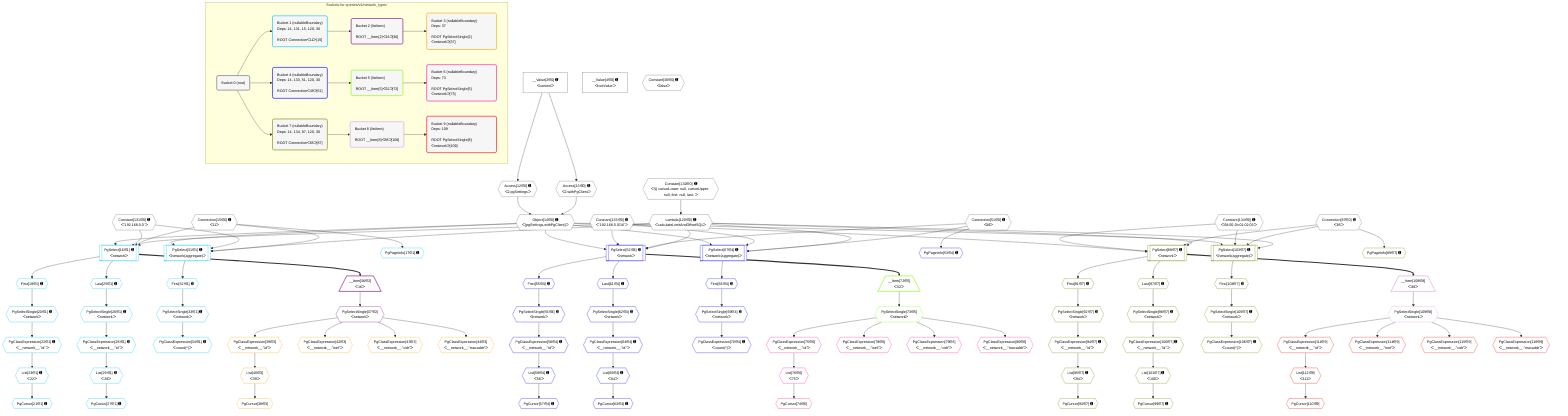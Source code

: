 %%{init: {'themeVariables': { 'fontSize': '12px'}}}%%
graph TD
    classDef path fill:#eee,stroke:#000,color:#000
    classDef plan fill:#fff,stroke-width:1px,color:#000
    classDef itemplan fill:#fff,stroke-width:2px,color:#000
    classDef unbatchedplan fill:#dff,stroke-width:1px,color:#000
    classDef sideeffectplan fill:#fcc,stroke-width:2px,color:#000
    classDef bucket fill:#f6f6f6,color:#000,stroke-width:2px,text-align:left


    %% plan dependencies
    Object14{{"Object[14∈0] ➊<br />ᐸ{pgSettings,withPgClient}ᐳ"}}:::plan
    Access12{{"Access[12∈0] ➊<br />ᐸ2.pgSettingsᐳ"}}:::plan
    Access13{{"Access[13∈0] ➊<br />ᐸ2.withPgClientᐳ"}}:::plan
    Access12 & Access13 --> Object14
    __Value2["__Value[2∈0] ➊<br />ᐸcontextᐳ"]:::plan
    __Value2 --> Access12
    __Value2 --> Access13
    Lambda120{{"Lambda[120∈0] ➊<br />ᐸcalculateLimitAndOffsetSQLᐳ"}}:::plan
    Constant132{{"Constant[132∈0] ➊<br />ᐸ§{ cursorLower: null, cursorUpper: null, first: null, last: ᐳ"}}:::plan
    Constant132 --> Lambda120
    __Value4["__Value[4∈0] ➊<br />ᐸrootValueᐳ"]:::plan
    Connection15{{"Connection[15∈0] ➊<br />ᐸ11ᐳ"}}:::plan
    Constant30{{"Constant[30∈0] ➊<br />ᐸfalseᐳ"}}:::plan
    Connection51{{"Connection[51∈0] ➊<br />ᐸ49ᐳ"}}:::plan
    Connection87{{"Connection[87∈0] ➊<br />ᐸ85ᐳ"}}:::plan
    Constant131{{"Constant[131∈0] ➊<br />ᐸ'192.168.0.0'ᐳ"}}:::plan
    Constant133{{"Constant[133∈0] ➊<br />ᐸ'192.168.0.0/16'ᐳ"}}:::plan
    Constant134{{"Constant[134∈0] ➊<br />ᐸ'08:00:2b:01:02:03'ᐳ"}}:::plan
    PgSelect16[["PgSelect[16∈1] ➊<br />ᐸnetworkᐳ"]]:::plan
    Object14 & Constant131 & Connection15 & Lambda120 --> PgSelect16
    PgSelect31[["PgSelect[31∈1] ➊<br />ᐸnetwork(aggregate)ᐳ"]]:::plan
    Object14 & Constant131 & Connection15 & Lambda120 --> PgSelect31
    PgPageInfo17{{"PgPageInfo[17∈1] ➊"}}:::plan
    Connection15 --> PgPageInfo17
    First19{{"First[19∈1] ➊"}}:::plan
    PgSelect16 --> First19
    PgSelectSingle20{{"PgSelectSingle[20∈1] ➊<br />ᐸnetworkᐳ"}}:::plan
    First19 --> PgSelectSingle20
    PgCursor21{{"PgCursor[21∈1] ➊"}}:::plan
    List23{{"List[23∈1] ➊<br />ᐸ22ᐳ"}}:::plan
    List23 --> PgCursor21
    PgClassExpression22{{"PgClassExpression[22∈1] ➊<br />ᐸ__network__.”id”ᐳ"}}:::plan
    PgSelectSingle20 --> PgClassExpression22
    PgClassExpression22 --> List23
    Last25{{"Last[25∈1] ➊"}}:::plan
    PgSelect16 --> Last25
    PgSelectSingle26{{"PgSelectSingle[26∈1] ➊<br />ᐸnetworkᐳ"}}:::plan
    Last25 --> PgSelectSingle26
    PgCursor27{{"PgCursor[27∈1] ➊"}}:::plan
    List29{{"List[29∈1] ➊<br />ᐸ28ᐳ"}}:::plan
    List29 --> PgCursor27
    PgClassExpression28{{"PgClassExpression[28∈1] ➊<br />ᐸ__network__.”id”ᐳ"}}:::plan
    PgSelectSingle26 --> PgClassExpression28
    PgClassExpression28 --> List29
    First32{{"First[32∈1] ➊"}}:::plan
    PgSelect31 --> First32
    PgSelectSingle33{{"PgSelectSingle[33∈1] ➊<br />ᐸnetworkᐳ"}}:::plan
    First32 --> PgSelectSingle33
    PgClassExpression34{{"PgClassExpression[34∈1] ➊<br />ᐸcount(*)ᐳ"}}:::plan
    PgSelectSingle33 --> PgClassExpression34
    __Item36[/"__Item[36∈2]<br />ᐸ16ᐳ"\]:::itemplan
    PgSelect16 ==> __Item36
    PgSelectSingle37{{"PgSelectSingle[37∈2]<br />ᐸnetworkᐳ"}}:::plan
    __Item36 --> PgSelectSingle37
    PgCursor38{{"PgCursor[38∈3]"}}:::plan
    List40{{"List[40∈3]<br />ᐸ39ᐳ"}}:::plan
    List40 --> PgCursor38
    PgClassExpression39{{"PgClassExpression[39∈3]<br />ᐸ__network__.”id”ᐳ"}}:::plan
    PgSelectSingle37 --> PgClassExpression39
    PgClassExpression39 --> List40
    PgClassExpression42{{"PgClassExpression[42∈3]<br />ᐸ__network__.”inet”ᐳ"}}:::plan
    PgSelectSingle37 --> PgClassExpression42
    PgClassExpression43{{"PgClassExpression[43∈3]<br />ᐸ__network__.”cidr”ᐳ"}}:::plan
    PgSelectSingle37 --> PgClassExpression43
    PgClassExpression44{{"PgClassExpression[44∈3]<br />ᐸ__network__.”macaddr”ᐳ"}}:::plan
    PgSelectSingle37 --> PgClassExpression44
    PgSelect52[["PgSelect[52∈4] ➊<br />ᐸnetworkᐳ"]]:::plan
    Object14 & Constant133 & Connection51 & Lambda120 --> PgSelect52
    PgSelect67[["PgSelect[67∈4] ➊<br />ᐸnetwork(aggregate)ᐳ"]]:::plan
    Object14 & Constant133 & Connection51 & Lambda120 --> PgSelect67
    PgPageInfo53{{"PgPageInfo[53∈4] ➊"}}:::plan
    Connection51 --> PgPageInfo53
    First55{{"First[55∈4] ➊"}}:::plan
    PgSelect52 --> First55
    PgSelectSingle56{{"PgSelectSingle[56∈4] ➊<br />ᐸnetworkᐳ"}}:::plan
    First55 --> PgSelectSingle56
    PgCursor57{{"PgCursor[57∈4] ➊"}}:::plan
    List59{{"List[59∈4] ➊<br />ᐸ58ᐳ"}}:::plan
    List59 --> PgCursor57
    PgClassExpression58{{"PgClassExpression[58∈4] ➊<br />ᐸ__network__.”id”ᐳ"}}:::plan
    PgSelectSingle56 --> PgClassExpression58
    PgClassExpression58 --> List59
    Last61{{"Last[61∈4] ➊"}}:::plan
    PgSelect52 --> Last61
    PgSelectSingle62{{"PgSelectSingle[62∈4] ➊<br />ᐸnetworkᐳ"}}:::plan
    Last61 --> PgSelectSingle62
    PgCursor63{{"PgCursor[63∈4] ➊"}}:::plan
    List65{{"List[65∈4] ➊<br />ᐸ64ᐳ"}}:::plan
    List65 --> PgCursor63
    PgClassExpression64{{"PgClassExpression[64∈4] ➊<br />ᐸ__network__.”id”ᐳ"}}:::plan
    PgSelectSingle62 --> PgClassExpression64
    PgClassExpression64 --> List65
    First68{{"First[68∈4] ➊"}}:::plan
    PgSelect67 --> First68
    PgSelectSingle69{{"PgSelectSingle[69∈4] ➊<br />ᐸnetworkᐳ"}}:::plan
    First68 --> PgSelectSingle69
    PgClassExpression70{{"PgClassExpression[70∈4] ➊<br />ᐸcount(*)ᐳ"}}:::plan
    PgSelectSingle69 --> PgClassExpression70
    __Item72[/"__Item[72∈5]<br />ᐸ52ᐳ"\]:::itemplan
    PgSelect52 ==> __Item72
    PgSelectSingle73{{"PgSelectSingle[73∈5]<br />ᐸnetworkᐳ"}}:::plan
    __Item72 --> PgSelectSingle73
    PgCursor74{{"PgCursor[74∈6]"}}:::plan
    List76{{"List[76∈6]<br />ᐸ75ᐳ"}}:::plan
    List76 --> PgCursor74
    PgClassExpression75{{"PgClassExpression[75∈6]<br />ᐸ__network__.”id”ᐳ"}}:::plan
    PgSelectSingle73 --> PgClassExpression75
    PgClassExpression75 --> List76
    PgClassExpression78{{"PgClassExpression[78∈6]<br />ᐸ__network__.”inet”ᐳ"}}:::plan
    PgSelectSingle73 --> PgClassExpression78
    PgClassExpression79{{"PgClassExpression[79∈6]<br />ᐸ__network__.”cidr”ᐳ"}}:::plan
    PgSelectSingle73 --> PgClassExpression79
    PgClassExpression80{{"PgClassExpression[80∈6]<br />ᐸ__network__.”macaddr”ᐳ"}}:::plan
    PgSelectSingle73 --> PgClassExpression80
    PgSelect88[["PgSelect[88∈7] ➊<br />ᐸnetworkᐳ"]]:::plan
    Object14 & Constant134 & Connection87 & Lambda120 --> PgSelect88
    PgSelect103[["PgSelect[103∈7] ➊<br />ᐸnetwork(aggregate)ᐳ"]]:::plan
    Object14 & Constant134 & Connection87 & Lambda120 --> PgSelect103
    PgPageInfo89{{"PgPageInfo[89∈7] ➊"}}:::plan
    Connection87 --> PgPageInfo89
    First91{{"First[91∈7] ➊"}}:::plan
    PgSelect88 --> First91
    PgSelectSingle92{{"PgSelectSingle[92∈7] ➊<br />ᐸnetworkᐳ"}}:::plan
    First91 --> PgSelectSingle92
    PgCursor93{{"PgCursor[93∈7] ➊"}}:::plan
    List95{{"List[95∈7] ➊<br />ᐸ94ᐳ"}}:::plan
    List95 --> PgCursor93
    PgClassExpression94{{"PgClassExpression[94∈7] ➊<br />ᐸ__network__.”id”ᐳ"}}:::plan
    PgSelectSingle92 --> PgClassExpression94
    PgClassExpression94 --> List95
    Last97{{"Last[97∈7] ➊"}}:::plan
    PgSelect88 --> Last97
    PgSelectSingle98{{"PgSelectSingle[98∈7] ➊<br />ᐸnetworkᐳ"}}:::plan
    Last97 --> PgSelectSingle98
    PgCursor99{{"PgCursor[99∈7] ➊"}}:::plan
    List101{{"List[101∈7] ➊<br />ᐸ100ᐳ"}}:::plan
    List101 --> PgCursor99
    PgClassExpression100{{"PgClassExpression[100∈7] ➊<br />ᐸ__network__.”id”ᐳ"}}:::plan
    PgSelectSingle98 --> PgClassExpression100
    PgClassExpression100 --> List101
    First104{{"First[104∈7] ➊"}}:::plan
    PgSelect103 --> First104
    PgSelectSingle105{{"PgSelectSingle[105∈7] ➊<br />ᐸnetworkᐳ"}}:::plan
    First104 --> PgSelectSingle105
    PgClassExpression106{{"PgClassExpression[106∈7] ➊<br />ᐸcount(*)ᐳ"}}:::plan
    PgSelectSingle105 --> PgClassExpression106
    __Item108[/"__Item[108∈8]<br />ᐸ88ᐳ"\]:::itemplan
    PgSelect88 ==> __Item108
    PgSelectSingle109{{"PgSelectSingle[109∈8]<br />ᐸnetworkᐳ"}}:::plan
    __Item108 --> PgSelectSingle109
    PgCursor110{{"PgCursor[110∈9]"}}:::plan
    List112{{"List[112∈9]<br />ᐸ111ᐳ"}}:::plan
    List112 --> PgCursor110
    PgClassExpression111{{"PgClassExpression[111∈9]<br />ᐸ__network__.”id”ᐳ"}}:::plan
    PgSelectSingle109 --> PgClassExpression111
    PgClassExpression111 --> List112
    PgClassExpression114{{"PgClassExpression[114∈9]<br />ᐸ__network__.”inet”ᐳ"}}:::plan
    PgSelectSingle109 --> PgClassExpression114
    PgClassExpression115{{"PgClassExpression[115∈9]<br />ᐸ__network__.”cidr”ᐳ"}}:::plan
    PgSelectSingle109 --> PgClassExpression115
    PgClassExpression116{{"PgClassExpression[116∈9]<br />ᐸ__network__.”macaddr”ᐳ"}}:::plan
    PgSelectSingle109 --> PgClassExpression116

    %% define steps

    subgraph "Buckets for queries/v4/network_types"
    Bucket0("Bucket 0 (root)"):::bucket
    classDef bucket0 stroke:#696969
    class Bucket0,__Value2,__Value4,Access12,Access13,Object14,Connection15,Constant30,Connection51,Connection87,Lambda120,Constant131,Constant132,Constant133,Constant134 bucket0
    Bucket1("Bucket 1 (nullableBoundary)<br />Deps: 14, 131, 15, 120, 30<br /><br />ROOT Connectionᐸ11ᐳ[15]"):::bucket
    classDef bucket1 stroke:#00bfff
    class Bucket1,PgSelect16,PgPageInfo17,First19,PgSelectSingle20,PgCursor21,PgClassExpression22,List23,Last25,PgSelectSingle26,PgCursor27,PgClassExpression28,List29,PgSelect31,First32,PgSelectSingle33,PgClassExpression34 bucket1
    Bucket2("Bucket 2 (listItem)<br /><br />ROOT __Item{2}ᐸ16ᐳ[36]"):::bucket
    classDef bucket2 stroke:#7f007f
    class Bucket2,__Item36,PgSelectSingle37 bucket2
    Bucket3("Bucket 3 (nullableBoundary)<br />Deps: 37<br /><br />ROOT PgSelectSingle{2}ᐸnetworkᐳ[37]"):::bucket
    classDef bucket3 stroke:#ffa500
    class Bucket3,PgCursor38,PgClassExpression39,List40,PgClassExpression42,PgClassExpression43,PgClassExpression44 bucket3
    Bucket4("Bucket 4 (nullableBoundary)<br />Deps: 14, 133, 51, 120, 30<br /><br />ROOT Connectionᐸ49ᐳ[51]"):::bucket
    classDef bucket4 stroke:#0000ff
    class Bucket4,PgSelect52,PgPageInfo53,First55,PgSelectSingle56,PgCursor57,PgClassExpression58,List59,Last61,PgSelectSingle62,PgCursor63,PgClassExpression64,List65,PgSelect67,First68,PgSelectSingle69,PgClassExpression70 bucket4
    Bucket5("Bucket 5 (listItem)<br /><br />ROOT __Item{5}ᐸ52ᐳ[72]"):::bucket
    classDef bucket5 stroke:#7fff00
    class Bucket5,__Item72,PgSelectSingle73 bucket5
    Bucket6("Bucket 6 (nullableBoundary)<br />Deps: 73<br /><br />ROOT PgSelectSingle{5}ᐸnetworkᐳ[73]"):::bucket
    classDef bucket6 stroke:#ff1493
    class Bucket6,PgCursor74,PgClassExpression75,List76,PgClassExpression78,PgClassExpression79,PgClassExpression80 bucket6
    Bucket7("Bucket 7 (nullableBoundary)<br />Deps: 14, 134, 87, 120, 30<br /><br />ROOT Connectionᐸ85ᐳ[87]"):::bucket
    classDef bucket7 stroke:#808000
    class Bucket7,PgSelect88,PgPageInfo89,First91,PgSelectSingle92,PgCursor93,PgClassExpression94,List95,Last97,PgSelectSingle98,PgCursor99,PgClassExpression100,List101,PgSelect103,First104,PgSelectSingle105,PgClassExpression106 bucket7
    Bucket8("Bucket 8 (listItem)<br /><br />ROOT __Item{8}ᐸ88ᐳ[108]"):::bucket
    classDef bucket8 stroke:#dda0dd
    class Bucket8,__Item108,PgSelectSingle109 bucket8
    Bucket9("Bucket 9 (nullableBoundary)<br />Deps: 109<br /><br />ROOT PgSelectSingle{8}ᐸnetworkᐳ[109]"):::bucket
    classDef bucket9 stroke:#ff0000
    class Bucket9,PgCursor110,PgClassExpression111,List112,PgClassExpression114,PgClassExpression115,PgClassExpression116 bucket9
    Bucket0 --> Bucket1 & Bucket4 & Bucket7
    Bucket1 --> Bucket2
    Bucket2 --> Bucket3
    Bucket4 --> Bucket5
    Bucket5 --> Bucket6
    Bucket7 --> Bucket8
    Bucket8 --> Bucket9
    end